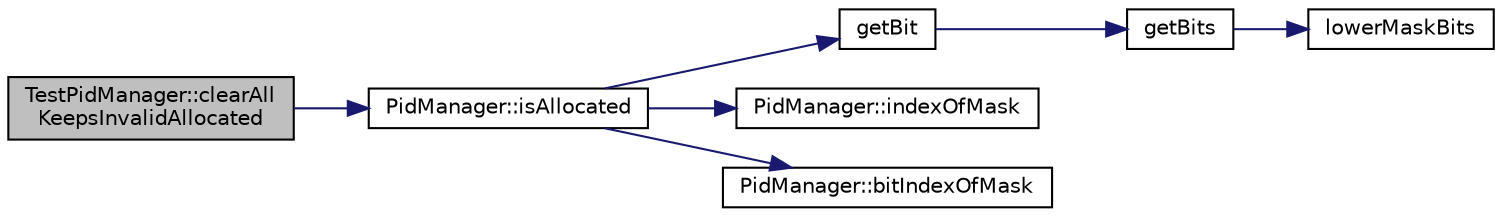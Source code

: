 digraph "TestPidManager::clearAllKeepsInvalidAllocated"
{
  edge [fontname="Helvetica",fontsize="10",labelfontname="Helvetica",labelfontsize="10"];
  node [fontname="Helvetica",fontsize="10",shape=record];
  rankdir="LR";
  Node23 [label="TestPidManager::clearAll\lKeepsInvalidAllocated",height=0.2,width=0.4,color="black", fillcolor="grey75", style="filled", fontcolor="black"];
  Node23 -> Node24 [color="midnightblue",fontsize="10",style="solid",fontname="Helvetica"];
  Node24 [label="PidManager::isAllocated",height=0.2,width=0.4,color="black", fillcolor="white", style="filled",URL="$d3/d77/class_pid_manager.html#af82912ee5cdd3838fb9835d54c1c5d78"];
  Node24 -> Node25 [color="midnightblue",fontsize="10",style="solid",fontname="Helvetica"];
  Node25 [label="getBit",height=0.2,width=0.4,color="black", fillcolor="white", style="filled",URL="$d6/d93/generic__util_8h.html#a94d318548d61ae9415c02f7b231a4eed"];
  Node25 -> Node26 [color="midnightblue",fontsize="10",style="solid",fontname="Helvetica"];
  Node26 [label="getBits",height=0.2,width=0.4,color="black", fillcolor="white", style="filled",URL="$d6/d93/generic__util_8h.html#ad3eca599f2c56e3c38b1cfdbd9eba440"];
  Node26 -> Node27 [color="midnightblue",fontsize="10",style="solid",fontname="Helvetica"];
  Node27 [label="lowerMaskBits",height=0.2,width=0.4,color="black", fillcolor="white", style="filled",URL="$d6/d93/generic__util_8h.html#a3d31e60307c16bf71c379876cc217b62"];
  Node24 -> Node28 [color="midnightblue",fontsize="10",style="solid",fontname="Helvetica"];
  Node28 [label="PidManager::indexOfMask",height=0.2,width=0.4,color="black", fillcolor="white", style="filled",URL="$d3/d77/class_pid_manager.html#a0d66440cc0e36b9cbc63f6a7e6e3ff74"];
  Node24 -> Node29 [color="midnightblue",fontsize="10",style="solid",fontname="Helvetica"];
  Node29 [label="PidManager::bitIndexOfMask",height=0.2,width=0.4,color="black", fillcolor="white", style="filled",URL="$d3/d77/class_pid_manager.html#ae59c208e98f7ee4f916fc4c2cbd0f6ad"];
}
